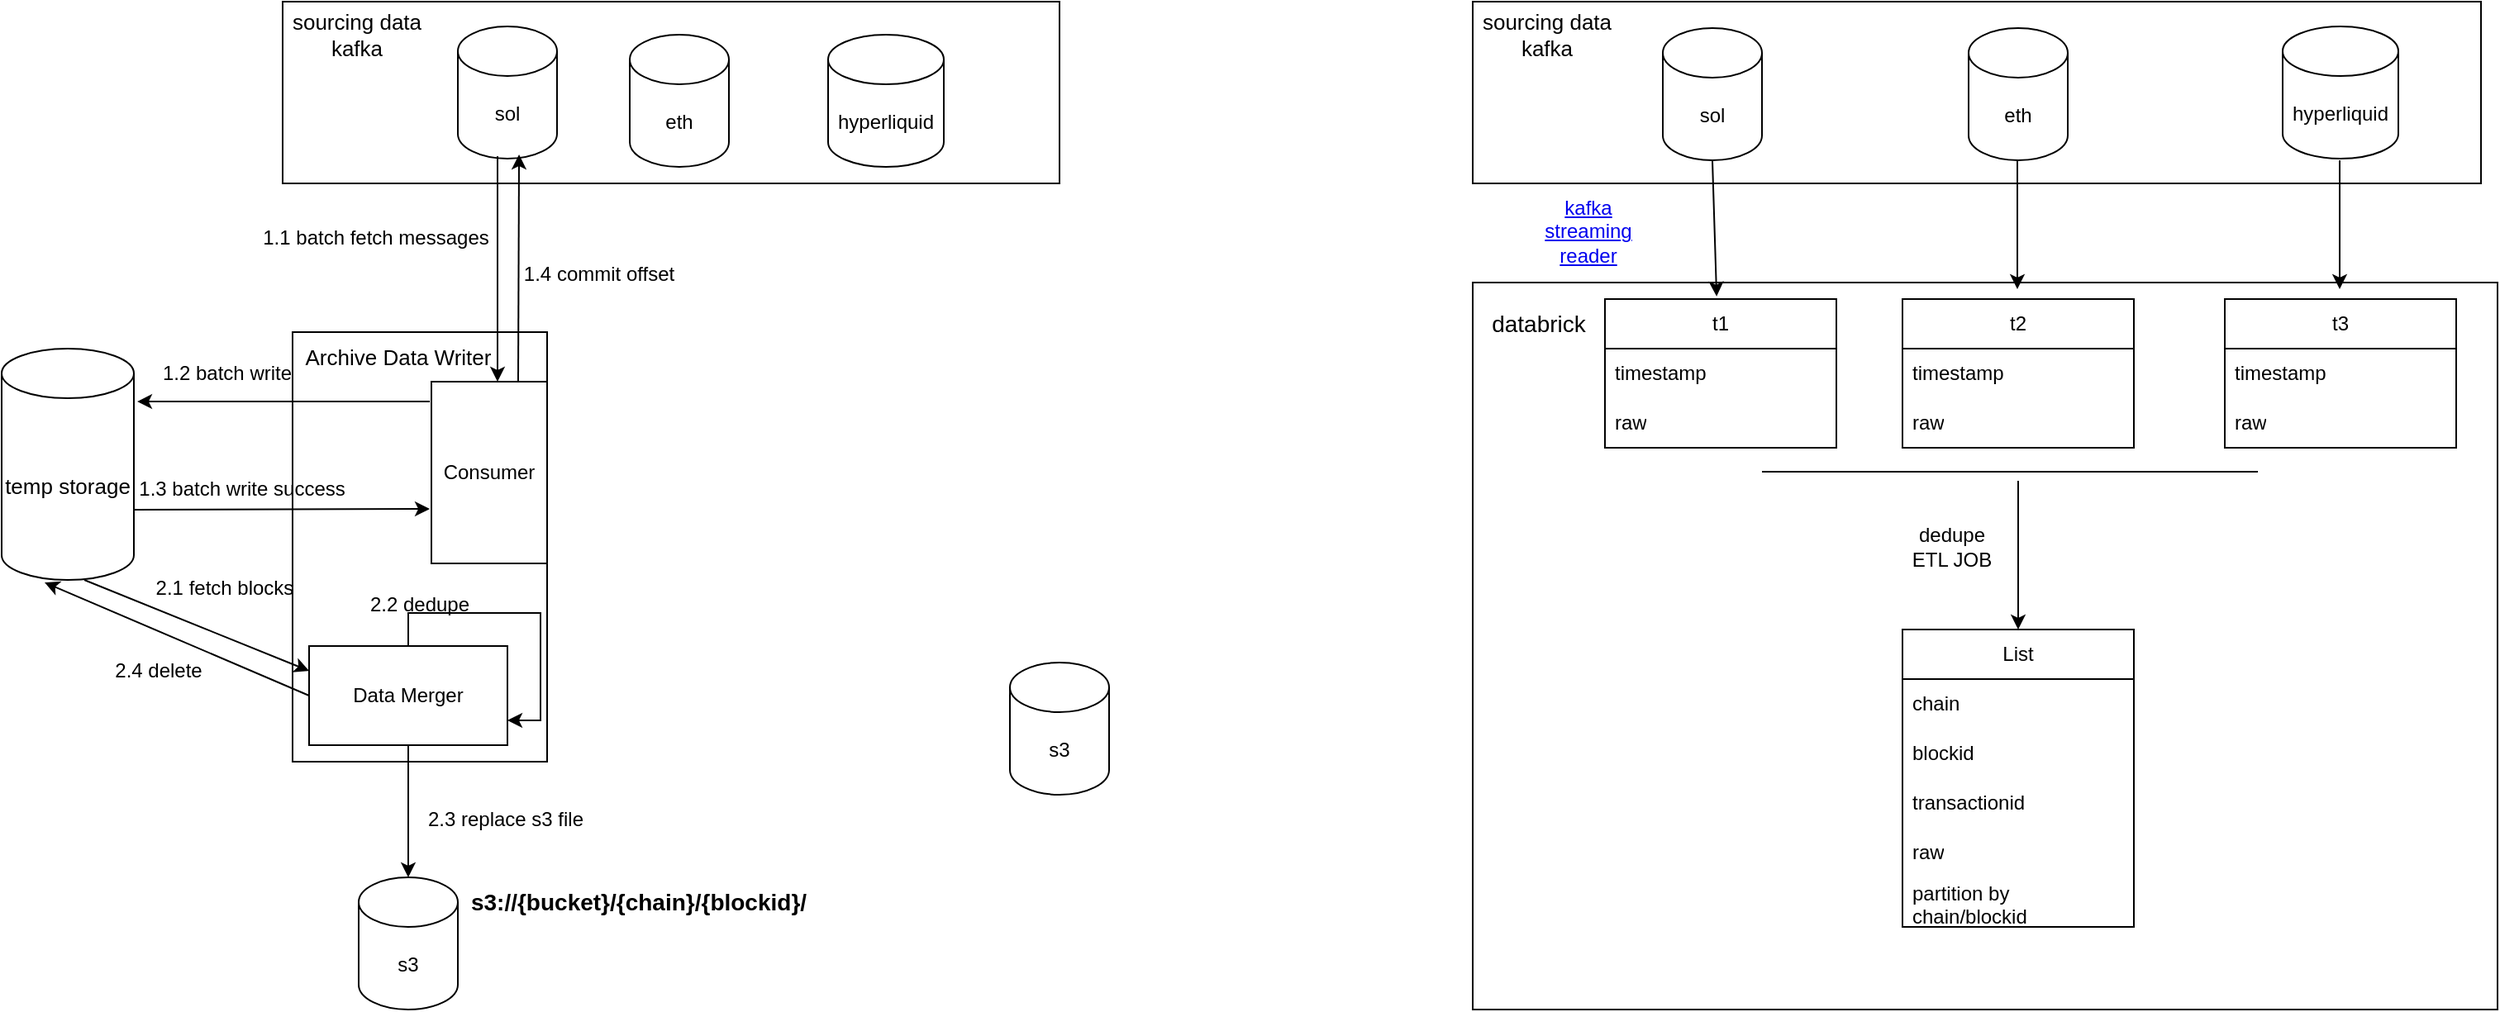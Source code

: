 <mxfile version="26.2.15">
  <diagram name="Page-1" id="1K0xkCa9XaWmkclOvE32">
    <mxGraphModel dx="1257" dy="655" grid="1" gridSize="10" guides="1" tooltips="1" connect="1" arrows="1" fold="1" page="1" pageScale="1" pageWidth="850" pageHeight="1100" math="0" shadow="0">
      <root>
        <mxCell id="0" />
        <mxCell id="1" parent="0" />
        <mxCell id="egk-KhjPaGmCaVF-55JU-4" value="" style="rounded=0;whiteSpace=wrap;html=1;" parent="1" vertex="1">
          <mxGeometry x="180" y="150" width="470" height="110" as="geometry" />
        </mxCell>
        <mxCell id="egk-KhjPaGmCaVF-55JU-1" value="sol" style="shape=cylinder3;whiteSpace=wrap;html=1;boundedLbl=1;backgroundOutline=1;size=15;" parent="1" vertex="1">
          <mxGeometry x="286" y="165" width="60" height="80" as="geometry" />
        </mxCell>
        <mxCell id="egk-KhjPaGmCaVF-55JU-2" value="eth" style="shape=cylinder3;whiteSpace=wrap;html=1;boundedLbl=1;backgroundOutline=1;size=15;" parent="1" vertex="1">
          <mxGeometry x="390" y="170" width="60" height="80" as="geometry" />
        </mxCell>
        <mxCell id="egk-KhjPaGmCaVF-55JU-3" value="hyperliquid" style="shape=cylinder3;whiteSpace=wrap;html=1;boundedLbl=1;backgroundOutline=1;size=15;" parent="1" vertex="1">
          <mxGeometry x="510" y="170" width="70" height="80" as="geometry" />
        </mxCell>
        <mxCell id="egk-KhjPaGmCaVF-55JU-5" value="&lt;font style=&quot;font-size: 13px;&quot;&gt;sourcing data kafka&lt;/font&gt;" style="text;html=1;align=center;verticalAlign=middle;whiteSpace=wrap;rounded=0;" parent="1" vertex="1">
          <mxGeometry x="180" y="150" width="90" height="40" as="geometry" />
        </mxCell>
        <mxCell id="egk-KhjPaGmCaVF-55JU-7" value="" style="rounded=0;whiteSpace=wrap;html=1;align=center;" parent="1" vertex="1">
          <mxGeometry x="186" y="350" width="154" height="260" as="geometry" />
        </mxCell>
        <mxCell id="egk-KhjPaGmCaVF-55JU-8" value="&lt;font style=&quot;font-size: 13px;&quot;&gt;Archive Data Writer&lt;/font&gt;" style="text;html=1;align=center;verticalAlign=middle;whiteSpace=wrap;rounded=0;" parent="1" vertex="1">
          <mxGeometry x="190" y="350" width="120" height="30" as="geometry" />
        </mxCell>
        <mxCell id="egk-KhjPaGmCaVF-55JU-9" value="" style="endArrow=classic;html=1;rounded=0;entryX=1;entryY=1;entryDx=0;entryDy=0;exitX=0.4;exitY=0.981;exitDx=0;exitDy=0;exitPerimeter=0;" parent="1" source="egk-KhjPaGmCaVF-55JU-1" target="egk-KhjPaGmCaVF-55JU-8" edge="1">
          <mxGeometry width="50" height="50" relative="1" as="geometry">
            <mxPoint x="310" y="250" as="sourcePoint" />
            <mxPoint x="277" y="350" as="targetPoint" />
          </mxGeometry>
        </mxCell>
        <mxCell id="egk-KhjPaGmCaVF-55JU-11" value="&lt;font style=&quot;font-size: 13px;&quot;&gt;temp storage&lt;/font&gt;" style="shape=cylinder3;whiteSpace=wrap;html=1;boundedLbl=1;backgroundOutline=1;size=15;" parent="1" vertex="1">
          <mxGeometry x="10" y="360" width="80" height="140" as="geometry" />
        </mxCell>
        <mxCell id="egk-KhjPaGmCaVF-55JU-12" value="" style="endArrow=classic;html=1;rounded=0;exitX=-0.014;exitY=0.109;exitDx=0;exitDy=0;exitPerimeter=0;entryX=1.025;entryY=0.229;entryDx=0;entryDy=0;entryPerimeter=0;" parent="1" source="egk-KhjPaGmCaVF-55JU-14" target="egk-KhjPaGmCaVF-55JU-11" edge="1">
          <mxGeometry width="50" height="50" relative="1" as="geometry">
            <mxPoint x="70" y="310" as="sourcePoint" />
            <mxPoint x="130" y="388" as="targetPoint" />
          </mxGeometry>
        </mxCell>
        <mxCell id="egk-KhjPaGmCaVF-55JU-13" value="" style="endArrow=classic;html=1;rounded=0;exitX=1;exitY=0;exitDx=0;exitDy=97.5;exitPerimeter=0;entryX=-0.014;entryY=0.7;entryDx=0;entryDy=0;entryPerimeter=0;" parent="1" source="egk-KhjPaGmCaVF-55JU-11" target="egk-KhjPaGmCaVF-55JU-14" edge="1">
          <mxGeometry width="50" height="50" relative="1" as="geometry">
            <mxPoint x="140" y="490" as="sourcePoint" />
            <mxPoint x="190" y="440" as="targetPoint" />
          </mxGeometry>
        </mxCell>
        <mxCell id="egk-KhjPaGmCaVF-55JU-14" value="Consumer" style="rounded=0;whiteSpace=wrap;html=1;" parent="1" vertex="1">
          <mxGeometry x="270" y="380" width="70" height="110" as="geometry" />
        </mxCell>
        <mxCell id="egk-KhjPaGmCaVF-55JU-32" style="edgeStyle=orthogonalEdgeStyle;rounded=0;orthogonalLoop=1;jettySize=auto;html=1;exitX=0.5;exitY=0;exitDx=0;exitDy=0;entryX=1;entryY=0.75;entryDx=0;entryDy=0;" parent="1" source="egk-KhjPaGmCaVF-55JU-15" target="egk-KhjPaGmCaVF-55JU-15" edge="1">
          <mxGeometry relative="1" as="geometry" />
        </mxCell>
        <mxCell id="egk-KhjPaGmCaVF-55JU-15" value="Data Merger" style="rounded=0;whiteSpace=wrap;html=1;" parent="1" vertex="1">
          <mxGeometry x="196" y="540" width="120" height="60" as="geometry" />
        </mxCell>
        <mxCell id="egk-KhjPaGmCaVF-55JU-17" value="" style="endArrow=classic;html=1;rounded=0;entryX=0;entryY=0.25;entryDx=0;entryDy=0;" parent="1" target="egk-KhjPaGmCaVF-55JU-15" edge="1">
          <mxGeometry width="50" height="50" relative="1" as="geometry">
            <mxPoint x="60" y="500" as="sourcePoint" />
            <mxPoint x="120" y="570" as="targetPoint" />
          </mxGeometry>
        </mxCell>
        <mxCell id="egk-KhjPaGmCaVF-55JU-18" value="1.1 batch fetch messages" style="text;html=1;align=center;verticalAlign=middle;resizable=0;points=[];autosize=1;strokeColor=none;fillColor=none;" parent="1" vertex="1">
          <mxGeometry x="156" y="278" width="160" height="30" as="geometry" />
        </mxCell>
        <mxCell id="egk-KhjPaGmCaVF-55JU-20" value="" style="endArrow=classic;html=1;rounded=0;exitX=0.5;exitY=1;exitDx=0;exitDy=0;entryX=0.5;entryY=0;entryDx=0;entryDy=0;entryPerimeter=0;" parent="1" source="egk-KhjPaGmCaVF-55JU-15" target="egk-KhjPaGmCaVF-55JU-21" edge="1">
          <mxGeometry width="50" height="50" relative="1" as="geometry">
            <mxPoint x="210" y="750" as="sourcePoint" />
            <mxPoint x="256" y="700" as="targetPoint" />
          </mxGeometry>
        </mxCell>
        <mxCell id="egk-KhjPaGmCaVF-55JU-21" value="s3" style="shape=cylinder3;whiteSpace=wrap;html=1;boundedLbl=1;backgroundOutline=1;size=15;" parent="1" vertex="1">
          <mxGeometry x="226" y="680" width="60" height="80" as="geometry" />
        </mxCell>
        <mxCell id="egk-KhjPaGmCaVF-55JU-22" value="&lt;b&gt;&lt;font style=&quot;font-size: 14px;&quot;&gt;s3://{bucket}/{chain}/{blockid}/&lt;/font&gt;&lt;/b&gt;" style="text;html=1;align=center;verticalAlign=middle;resizable=0;points=[];autosize=1;strokeColor=none;fillColor=none;" parent="1" vertex="1">
          <mxGeometry x="280" y="680" width="230" height="30" as="geometry" />
        </mxCell>
        <mxCell id="egk-KhjPaGmCaVF-55JU-23" value="1.2 batch write" style="text;html=1;align=center;verticalAlign=middle;resizable=0;points=[];autosize=1;strokeColor=none;fillColor=none;" parent="1" vertex="1">
          <mxGeometry x="96" y="360" width="100" height="30" as="geometry" />
        </mxCell>
        <mxCell id="egk-KhjPaGmCaVF-55JU-24" value="1.3 batch write success" style="text;html=1;align=center;verticalAlign=middle;resizable=0;points=[];autosize=1;strokeColor=none;fillColor=none;" parent="1" vertex="1">
          <mxGeometry x="80" y="430" width="150" height="30" as="geometry" />
        </mxCell>
        <mxCell id="egk-KhjPaGmCaVF-55JU-25" value="1.4 commit offset" style="text;html=1;align=center;verticalAlign=middle;resizable=0;points=[];autosize=1;strokeColor=none;fillColor=none;" parent="1" vertex="1">
          <mxGeometry x="316" y="300" width="110" height="30" as="geometry" />
        </mxCell>
        <mxCell id="egk-KhjPaGmCaVF-55JU-26" value="" style="endArrow=classic;html=1;rounded=0;entryX=0.617;entryY=0.969;entryDx=0;entryDy=0;entryPerimeter=0;exitX=0.75;exitY=0;exitDx=0;exitDy=0;" parent="1" source="egk-KhjPaGmCaVF-55JU-14" target="egk-KhjPaGmCaVF-55JU-1" edge="1">
          <mxGeometry width="50" height="50" relative="1" as="geometry">
            <mxPoint x="270" y="490" as="sourcePoint" />
            <mxPoint x="370" y="400" as="targetPoint" />
          </mxGeometry>
        </mxCell>
        <mxCell id="egk-KhjPaGmCaVF-55JU-27" value="2.1 fetch blocks" style="text;html=1;align=center;verticalAlign=middle;whiteSpace=wrap;rounded=0;" parent="1" vertex="1">
          <mxGeometry x="80" y="490" width="130" height="30" as="geometry" />
        </mxCell>
        <mxCell id="egk-KhjPaGmCaVF-55JU-28" value="" style="endArrow=classic;html=1;rounded=0;exitX=0;exitY=0.5;exitDx=0;exitDy=0;entryX=0.325;entryY=1.011;entryDx=0;entryDy=0;entryPerimeter=0;" parent="1" source="egk-KhjPaGmCaVF-55JU-15" target="egk-KhjPaGmCaVF-55JU-11" edge="1">
          <mxGeometry width="50" height="50" relative="1" as="geometry">
            <mxPoint x="40" y="545" as="sourcePoint" />
            <mxPoint x="186" y="600" as="targetPoint" />
          </mxGeometry>
        </mxCell>
        <mxCell id="egk-KhjPaGmCaVF-55JU-29" value="2.3 replace s3 file" style="text;html=1;align=center;verticalAlign=middle;whiteSpace=wrap;rounded=0;" parent="1" vertex="1">
          <mxGeometry x="250" y="630" width="130" height="30" as="geometry" />
        </mxCell>
        <mxCell id="egk-KhjPaGmCaVF-55JU-31" value="2.4 delete" style="text;html=1;align=center;verticalAlign=middle;whiteSpace=wrap;rounded=0;" parent="1" vertex="1">
          <mxGeometry x="40" y="540" width="130" height="30" as="geometry" />
        </mxCell>
        <mxCell id="egk-KhjPaGmCaVF-55JU-33" value="2.2 dedupe" style="text;html=1;align=center;verticalAlign=middle;whiteSpace=wrap;rounded=0;" parent="1" vertex="1">
          <mxGeometry x="198" y="500" width="130" height="30" as="geometry" />
        </mxCell>
        <mxCell id="egk-KhjPaGmCaVF-55JU-34" value="" style="rounded=0;whiteSpace=wrap;html=1;" parent="1" vertex="1">
          <mxGeometry x="900" y="150" width="610" height="110" as="geometry" />
        </mxCell>
        <mxCell id="egk-KhjPaGmCaVF-55JU-35" value="sol" style="shape=cylinder3;whiteSpace=wrap;html=1;boundedLbl=1;backgroundOutline=1;size=15;" parent="1" vertex="1">
          <mxGeometry x="1015" y="166" width="60" height="80" as="geometry" />
        </mxCell>
        <mxCell id="egk-KhjPaGmCaVF-55JU-36" value="eth" style="shape=cylinder3;whiteSpace=wrap;html=1;boundedLbl=1;backgroundOutline=1;size=15;" parent="1" vertex="1">
          <mxGeometry x="1200" y="166" width="60" height="80" as="geometry" />
        </mxCell>
        <mxCell id="egk-KhjPaGmCaVF-55JU-37" value="hyperliquid" style="shape=cylinder3;whiteSpace=wrap;html=1;boundedLbl=1;backgroundOutline=1;size=15;" parent="1" vertex="1">
          <mxGeometry x="1390" y="165" width="70" height="80" as="geometry" />
        </mxCell>
        <mxCell id="egk-KhjPaGmCaVF-55JU-38" value="&lt;font style=&quot;font-size: 13px;&quot;&gt;sourcing data kafka&lt;/font&gt;" style="text;html=1;align=center;verticalAlign=middle;whiteSpace=wrap;rounded=0;" parent="1" vertex="1">
          <mxGeometry x="900" y="150" width="90" height="40" as="geometry" />
        </mxCell>
        <mxCell id="egk-KhjPaGmCaVF-55JU-40" value="" style="rounded=0;whiteSpace=wrap;html=1;" parent="1" vertex="1">
          <mxGeometry x="900" y="320" width="620" height="440" as="geometry" />
        </mxCell>
        <mxCell id="egk-KhjPaGmCaVF-55JU-41" value="&lt;font style=&quot;font-size: 14px;&quot;&gt;databrick&lt;/font&gt;" style="text;html=1;align=center;verticalAlign=middle;whiteSpace=wrap;rounded=0;" parent="1" vertex="1">
          <mxGeometry x="910" y="330" width="60" height="30" as="geometry" />
        </mxCell>
        <mxCell id="egk-KhjPaGmCaVF-55JU-43" value="s3" style="shape=cylinder3;whiteSpace=wrap;html=1;boundedLbl=1;backgroundOutline=1;size=15;" parent="1" vertex="1">
          <mxGeometry x="620" y="550" width="60" height="80" as="geometry" />
        </mxCell>
        <mxCell id="egk-KhjPaGmCaVF-55JU-44" value="" style="endArrow=classic;html=1;rounded=0;exitX=0.5;exitY=1;exitDx=0;exitDy=0;exitPerimeter=0;entryX=0.238;entryY=0.019;entryDx=0;entryDy=0;entryPerimeter=0;" parent="1" source="egk-KhjPaGmCaVF-55JU-35" target="egk-KhjPaGmCaVF-55JU-40" edge="1">
          <mxGeometry width="50" height="50" relative="1" as="geometry">
            <mxPoint x="970" y="470" as="sourcePoint" />
            <mxPoint x="1010" y="320" as="targetPoint" />
          </mxGeometry>
        </mxCell>
        <mxCell id="egk-KhjPaGmCaVF-55JU-45" value="&lt;a href=&quot;https://docs.databricks.com/aws/en/connect/streaming/kafka#configure-kafka-structured-streaming-reader&quot;&gt;kafka streaming reader&lt;/a&gt;" style="text;html=1;align=center;verticalAlign=middle;whiteSpace=wrap;rounded=0;" parent="1" vertex="1">
          <mxGeometry x="940" y="270" width="60" height="38" as="geometry" />
        </mxCell>
        <mxCell id="qdMHVs_L41wyrOa6--4B-1" value="t1" style="swimlane;fontStyle=0;childLayout=stackLayout;horizontal=1;startSize=30;horizontalStack=0;resizeParent=1;resizeParentMax=0;resizeLast=0;collapsible=1;marginBottom=0;whiteSpace=wrap;html=1;" vertex="1" parent="1">
          <mxGeometry x="980" y="330" width="140" height="90" as="geometry" />
        </mxCell>
        <mxCell id="qdMHVs_L41wyrOa6--4B-2" value="timestamp" style="text;strokeColor=none;fillColor=none;align=left;verticalAlign=middle;spacingLeft=4;spacingRight=4;overflow=hidden;points=[[0,0.5],[1,0.5]];portConstraint=eastwest;rotatable=0;whiteSpace=wrap;html=1;" vertex="1" parent="qdMHVs_L41wyrOa6--4B-1">
          <mxGeometry y="30" width="140" height="30" as="geometry" />
        </mxCell>
        <mxCell id="qdMHVs_L41wyrOa6--4B-3" value="raw" style="text;strokeColor=none;fillColor=none;align=left;verticalAlign=middle;spacingLeft=4;spacingRight=4;overflow=hidden;points=[[0,0.5],[1,0.5]];portConstraint=eastwest;rotatable=0;whiteSpace=wrap;html=1;" vertex="1" parent="qdMHVs_L41wyrOa6--4B-1">
          <mxGeometry y="60" width="140" height="30" as="geometry" />
        </mxCell>
        <mxCell id="qdMHVs_L41wyrOa6--4B-5" value="t2" style="swimlane;fontStyle=0;childLayout=stackLayout;horizontal=1;startSize=30;horizontalStack=0;resizeParent=1;resizeParentMax=0;resizeLast=0;collapsible=1;marginBottom=0;whiteSpace=wrap;html=1;" vertex="1" parent="1">
          <mxGeometry x="1160" y="330" width="140" height="90" as="geometry" />
        </mxCell>
        <mxCell id="qdMHVs_L41wyrOa6--4B-6" value="timestamp" style="text;strokeColor=none;fillColor=none;align=left;verticalAlign=middle;spacingLeft=4;spacingRight=4;overflow=hidden;points=[[0,0.5],[1,0.5]];portConstraint=eastwest;rotatable=0;whiteSpace=wrap;html=1;" vertex="1" parent="qdMHVs_L41wyrOa6--4B-5">
          <mxGeometry y="30" width="140" height="30" as="geometry" />
        </mxCell>
        <mxCell id="qdMHVs_L41wyrOa6--4B-7" value="raw" style="text;strokeColor=none;fillColor=none;align=left;verticalAlign=middle;spacingLeft=4;spacingRight=4;overflow=hidden;points=[[0,0.5],[1,0.5]];portConstraint=eastwest;rotatable=0;whiteSpace=wrap;html=1;" vertex="1" parent="qdMHVs_L41wyrOa6--4B-5">
          <mxGeometry y="60" width="140" height="30" as="geometry" />
        </mxCell>
        <mxCell id="qdMHVs_L41wyrOa6--4B-9" value="t3" style="swimlane;fontStyle=0;childLayout=stackLayout;horizontal=1;startSize=30;horizontalStack=0;resizeParent=1;resizeParentMax=0;resizeLast=0;collapsible=1;marginBottom=0;whiteSpace=wrap;html=1;" vertex="1" parent="1">
          <mxGeometry x="1355" y="330" width="140" height="90" as="geometry" />
        </mxCell>
        <mxCell id="qdMHVs_L41wyrOa6--4B-10" value="timestamp" style="text;strokeColor=none;fillColor=none;align=left;verticalAlign=middle;spacingLeft=4;spacingRight=4;overflow=hidden;points=[[0,0.5],[1,0.5]];portConstraint=eastwest;rotatable=0;whiteSpace=wrap;html=1;" vertex="1" parent="qdMHVs_L41wyrOa6--4B-9">
          <mxGeometry y="30" width="140" height="30" as="geometry" />
        </mxCell>
        <mxCell id="qdMHVs_L41wyrOa6--4B-11" value="raw" style="text;strokeColor=none;fillColor=none;align=left;verticalAlign=middle;spacingLeft=4;spacingRight=4;overflow=hidden;points=[[0,0.5],[1,0.5]];portConstraint=eastwest;rotatable=0;whiteSpace=wrap;html=1;" vertex="1" parent="qdMHVs_L41wyrOa6--4B-9">
          <mxGeometry y="60" width="140" height="30" as="geometry" />
        </mxCell>
        <mxCell id="qdMHVs_L41wyrOa6--4B-13" value="" style="endArrow=classic;html=1;rounded=0;exitX=0.5;exitY=1;exitDx=0;exitDy=0;exitPerimeter=0;entryX=0.238;entryY=0.019;entryDx=0;entryDy=0;entryPerimeter=0;" edge="1" parent="1">
          <mxGeometry width="50" height="50" relative="1" as="geometry">
            <mxPoint x="1229.5" y="246" as="sourcePoint" />
            <mxPoint x="1229.5" y="324" as="targetPoint" />
          </mxGeometry>
        </mxCell>
        <mxCell id="qdMHVs_L41wyrOa6--4B-14" value="" style="endArrow=classic;html=1;rounded=0;exitX=0.5;exitY=1;exitDx=0;exitDy=0;exitPerimeter=0;entryX=0.238;entryY=0.019;entryDx=0;entryDy=0;entryPerimeter=0;" edge="1" parent="1">
          <mxGeometry width="50" height="50" relative="1" as="geometry">
            <mxPoint x="1424.5" y="246" as="sourcePoint" />
            <mxPoint x="1424.5" y="324" as="targetPoint" />
          </mxGeometry>
        </mxCell>
        <mxCell id="qdMHVs_L41wyrOa6--4B-15" value="List" style="swimlane;fontStyle=0;childLayout=stackLayout;horizontal=1;startSize=30;horizontalStack=0;resizeParent=1;resizeParentMax=0;resizeLast=0;collapsible=1;marginBottom=0;whiteSpace=wrap;html=1;" vertex="1" parent="1">
          <mxGeometry x="1160" y="530" width="140" height="180" as="geometry" />
        </mxCell>
        <mxCell id="qdMHVs_L41wyrOa6--4B-16" value="chain" style="text;strokeColor=none;fillColor=none;align=left;verticalAlign=middle;spacingLeft=4;spacingRight=4;overflow=hidden;points=[[0,0.5],[1,0.5]];portConstraint=eastwest;rotatable=0;whiteSpace=wrap;html=1;" vertex="1" parent="qdMHVs_L41wyrOa6--4B-15">
          <mxGeometry y="30" width="140" height="30" as="geometry" />
        </mxCell>
        <mxCell id="qdMHVs_L41wyrOa6--4B-17" value="blockid" style="text;strokeColor=none;fillColor=none;align=left;verticalAlign=middle;spacingLeft=4;spacingRight=4;overflow=hidden;points=[[0,0.5],[1,0.5]];portConstraint=eastwest;rotatable=0;whiteSpace=wrap;html=1;" vertex="1" parent="qdMHVs_L41wyrOa6--4B-15">
          <mxGeometry y="60" width="140" height="30" as="geometry" />
        </mxCell>
        <mxCell id="qdMHVs_L41wyrOa6--4B-29" value="transactionid" style="text;strokeColor=none;fillColor=none;align=left;verticalAlign=middle;spacingLeft=4;spacingRight=4;overflow=hidden;points=[[0,0.5],[1,0.5]];portConstraint=eastwest;rotatable=0;whiteSpace=wrap;html=1;" vertex="1" parent="qdMHVs_L41wyrOa6--4B-15">
          <mxGeometry y="90" width="140" height="30" as="geometry" />
        </mxCell>
        <mxCell id="qdMHVs_L41wyrOa6--4B-18" value="raw" style="text;strokeColor=none;fillColor=none;align=left;verticalAlign=middle;spacingLeft=4;spacingRight=4;overflow=hidden;points=[[0,0.5],[1,0.5]];portConstraint=eastwest;rotatable=0;whiteSpace=wrap;html=1;" vertex="1" parent="qdMHVs_L41wyrOa6--4B-15">
          <mxGeometry y="120" width="140" height="30" as="geometry" />
        </mxCell>
        <mxCell id="qdMHVs_L41wyrOa6--4B-28" value="partition by chain/blockid" style="text;strokeColor=none;fillColor=none;align=left;verticalAlign=middle;spacingLeft=4;spacingRight=4;overflow=hidden;points=[[0,0.5],[1,0.5]];portConstraint=eastwest;rotatable=0;whiteSpace=wrap;html=1;" vertex="1" parent="qdMHVs_L41wyrOa6--4B-15">
          <mxGeometry y="150" width="140" height="30" as="geometry" />
        </mxCell>
        <mxCell id="qdMHVs_L41wyrOa6--4B-21" value="" style="endArrow=none;html=1;rounded=0;" edge="1" parent="1">
          <mxGeometry width="50" height="50" relative="1" as="geometry">
            <mxPoint x="1075" y="434.55" as="sourcePoint" />
            <mxPoint x="1375" y="434.5" as="targetPoint" />
          </mxGeometry>
        </mxCell>
        <mxCell id="qdMHVs_L41wyrOa6--4B-22" value="" style="endArrow=classic;html=1;rounded=0;entryX=0.5;entryY=0;entryDx=0;entryDy=0;" edge="1" parent="1" target="qdMHVs_L41wyrOa6--4B-15">
          <mxGeometry width="50" height="50" relative="1" as="geometry">
            <mxPoint x="1230" y="440" as="sourcePoint" />
            <mxPoint x="660" y="420" as="targetPoint" />
          </mxGeometry>
        </mxCell>
        <mxCell id="qdMHVs_L41wyrOa6--4B-23" value="dedupe ETL JOB" style="text;html=1;align=center;verticalAlign=middle;whiteSpace=wrap;rounded=0;" vertex="1" parent="1">
          <mxGeometry x="1160" y="465" width="60" height="30" as="geometry" />
        </mxCell>
      </root>
    </mxGraphModel>
  </diagram>
</mxfile>
